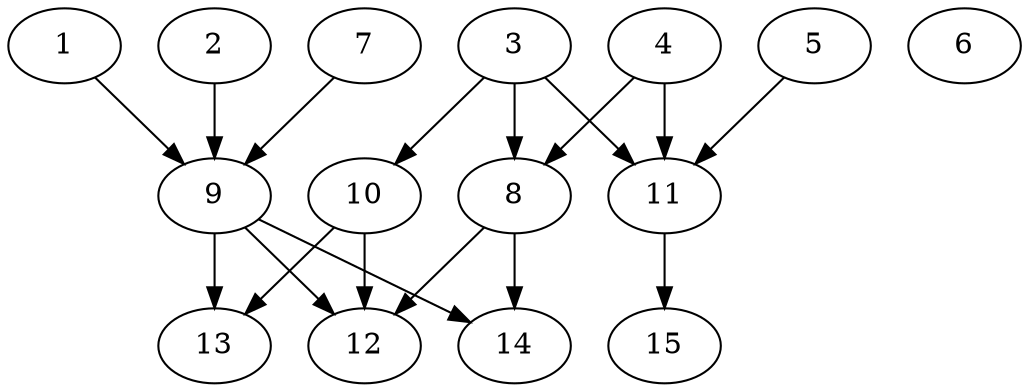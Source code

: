 // DAG automatically generated by daggen at Thu Oct  3 13:59:27 2019
// ./daggen --dot -n 15 --ccr 0.4 --fat 0.7 --regular 0.5 --density 0.7 --mindata 5242880 --maxdata 52428800 
digraph G {
  1 [size="116930560", alpha="0.09", expect_size="46772224"] 
  1 -> 9 [size ="46772224"]
  2 [size="47001600", alpha="0.10", expect_size="18800640"] 
  2 -> 9 [size ="18800640"]
  3 [size="79232000", alpha="0.16", expect_size="31692800"] 
  3 -> 8 [size ="31692800"]
  3 -> 10 [size ="31692800"]
  3 -> 11 [size ="31692800"]
  4 [size="43130880", alpha="0.19", expect_size="17252352"] 
  4 -> 8 [size ="17252352"]
  4 -> 11 [size ="17252352"]
  5 [size="60794880", alpha="0.13", expect_size="24317952"] 
  5 -> 11 [size ="24317952"]
  6 [size="27363840", alpha="0.09", expect_size="10945536"] 
  7 [size="81671680", alpha="0.01", expect_size="32668672"] 
  7 -> 9 [size ="32668672"]
  8 [size="105085440", alpha="0.13", expect_size="42034176"] 
  8 -> 12 [size ="42034176"]
  8 -> 14 [size ="42034176"]
  9 [size="110233600", alpha="0.18", expect_size="44093440"] 
  9 -> 12 [size ="44093440"]
  9 -> 13 [size ="44093440"]
  9 -> 14 [size ="44093440"]
  10 [size="100072960", alpha="0.01", expect_size="40029184"] 
  10 -> 12 [size ="40029184"]
  10 -> 13 [size ="40029184"]
  11 [size="71091200", alpha="0.06", expect_size="28436480"] 
  11 -> 15 [size ="28436480"]
  12 [size="126540800", alpha="0.02", expect_size="50616320"] 
  13 [size="68902400", alpha="0.15", expect_size="27560960"] 
  14 [size="48023040", alpha="0.09", expect_size="19209216"] 
  15 [size="44833280", alpha="0.13", expect_size="17933312"] 
}
